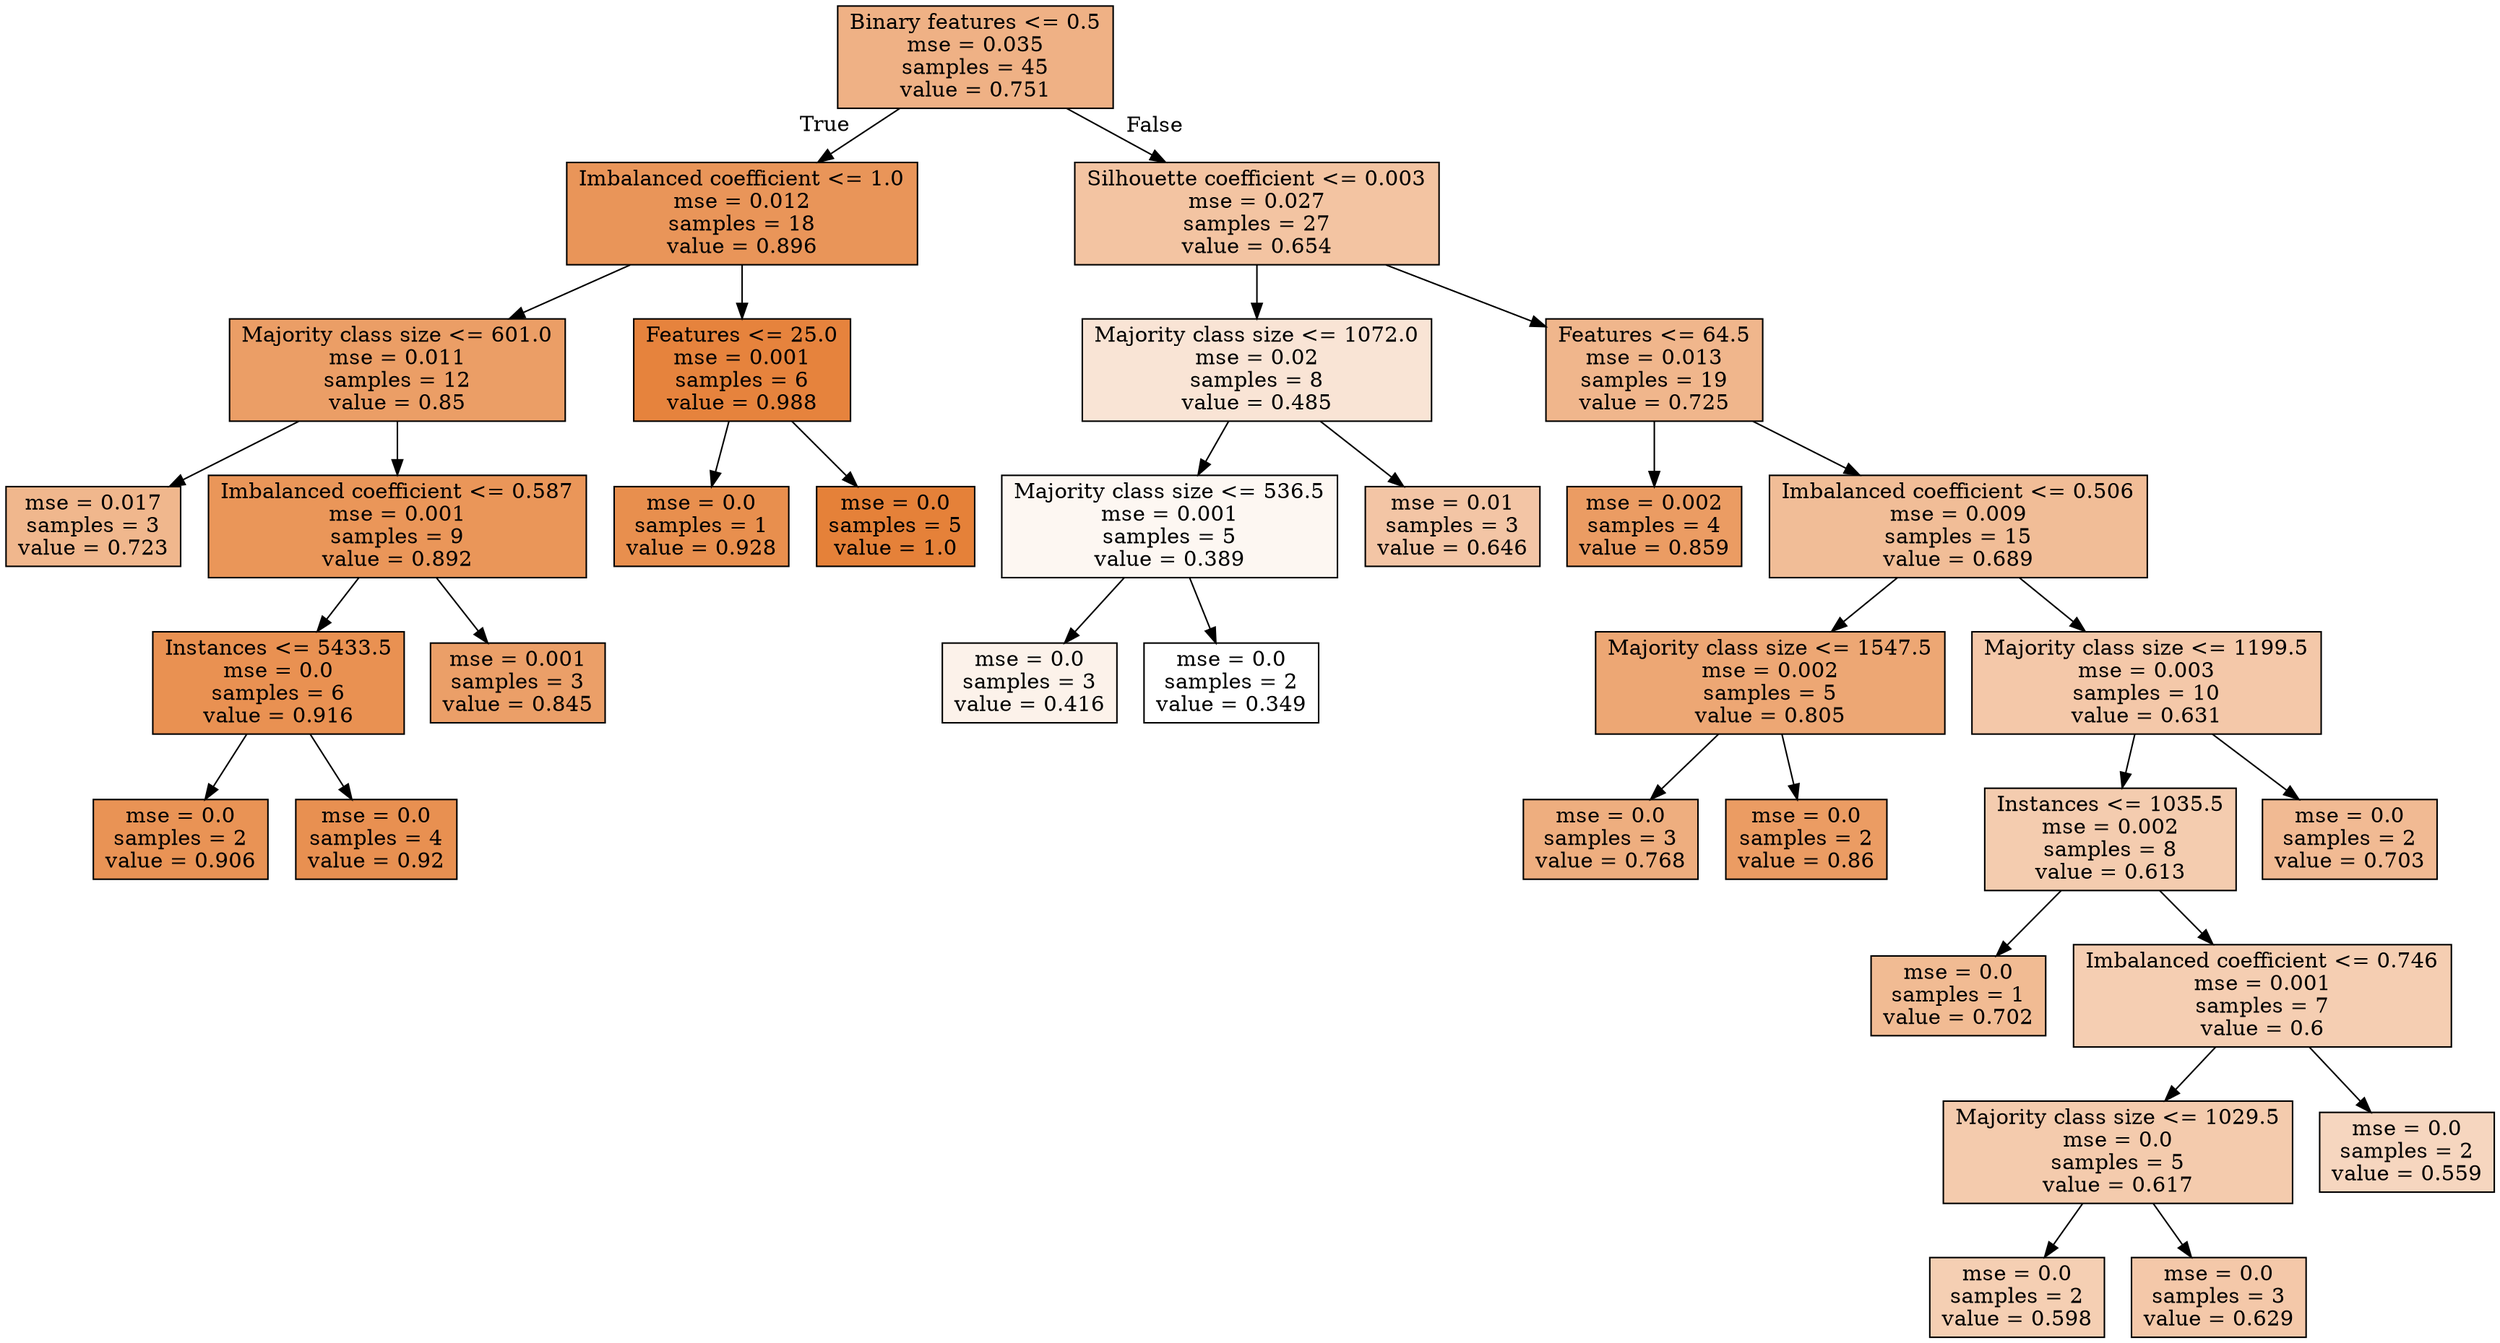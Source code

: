 digraph Tree {
node [shape=box, style="filled", color="black"] ;
0 [label="Binary features <= 0.5\nmse = 0.035\nsamples = 45\nvalue = 0.751", fillcolor="#e581399d"] ;
1 [label="Imbalanced coefficient <= 1.0\nmse = 0.012\nsamples = 18\nvalue = 0.896", fillcolor="#e58139d6"] ;
0 -> 1 [labeldistance=2.5, labelangle=45, headlabel="True"] ;
2 [label="Majority class size <= 601.0\nmse = 0.011\nsamples = 12\nvalue = 0.85", fillcolor="#e58139c4"] ;
1 -> 2 ;
3 [label="mse = 0.017\nsamples = 3\nvalue = 0.723", fillcolor="#e5813992"] ;
2 -> 3 ;
4 [label="Imbalanced coefficient <= 0.587\nmse = 0.001\nsamples = 9\nvalue = 0.892", fillcolor="#e58139d5"] ;
2 -> 4 ;
5 [label="Instances <= 5433.5\nmse = 0.0\nsamples = 6\nvalue = 0.916", fillcolor="#e58139de"] ;
4 -> 5 ;
6 [label="mse = 0.0\nsamples = 2\nvalue = 0.906", fillcolor="#e58139da"] ;
5 -> 6 ;
7 [label="mse = 0.0\nsamples = 4\nvalue = 0.92", fillcolor="#e58139e0"] ;
5 -> 7 ;
8 [label="mse = 0.001\nsamples = 3\nvalue = 0.845", fillcolor="#e58139c2"] ;
4 -> 8 ;
9 [label="Features <= 25.0\nmse = 0.001\nsamples = 6\nvalue = 0.988", fillcolor="#e58139fa"] ;
1 -> 9 ;
10 [label="mse = 0.0\nsamples = 1\nvalue = 0.928", fillcolor="#e58139e3"] ;
9 -> 10 ;
11 [label="mse = 0.0\nsamples = 5\nvalue = 1.0", fillcolor="#e58139ff"] ;
9 -> 11 ;
12 [label="Silhouette coefficient <= 0.003\nmse = 0.027\nsamples = 27\nvalue = 0.654", fillcolor="#e5813977"] ;
0 -> 12 [labeldistance=2.5, labelangle=-45, headlabel="False"] ;
13 [label="Majority class size <= 1072.0\nmse = 0.02\nsamples = 8\nvalue = 0.485", fillcolor="#e5813935"] ;
12 -> 13 ;
14 [label="Majority class size <= 536.5\nmse = 0.001\nsamples = 5\nvalue = 0.389", fillcolor="#e5813910"] ;
13 -> 14 ;
15 [label="mse = 0.0\nsamples = 3\nvalue = 0.416", fillcolor="#e581391a"] ;
14 -> 15 ;
16 [label="mse = 0.0\nsamples = 2\nvalue = 0.349", fillcolor="#e5813900"] ;
14 -> 16 ;
17 [label="mse = 0.01\nsamples = 3\nvalue = 0.646", fillcolor="#e5813974"] ;
13 -> 17 ;
18 [label="Features <= 64.5\nmse = 0.013\nsamples = 19\nvalue = 0.725", fillcolor="#e5813993"] ;
12 -> 18 ;
19 [label="mse = 0.002\nsamples = 4\nvalue = 0.859", fillcolor="#e58139c8"] ;
18 -> 19 ;
20 [label="Imbalanced coefficient <= 0.506\nmse = 0.009\nsamples = 15\nvalue = 0.689", fillcolor="#e5813985"] ;
18 -> 20 ;
21 [label="Majority class size <= 1547.5\nmse = 0.002\nsamples = 5\nvalue = 0.805", fillcolor="#e58139b2"] ;
20 -> 21 ;
22 [label="mse = 0.0\nsamples = 3\nvalue = 0.768", fillcolor="#e58139a4"] ;
21 -> 22 ;
23 [label="mse = 0.0\nsamples = 2\nvalue = 0.86", fillcolor="#e58139c8"] ;
21 -> 23 ;
24 [label="Majority class size <= 1199.5\nmse = 0.003\nsamples = 10\nvalue = 0.631", fillcolor="#e581396e"] ;
20 -> 24 ;
25 [label="Instances <= 1035.5\nmse = 0.002\nsamples = 8\nvalue = 0.613", fillcolor="#e5813967"] ;
24 -> 25 ;
26 [label="mse = 0.0\nsamples = 1\nvalue = 0.702", fillcolor="#e581398a"] ;
25 -> 26 ;
27 [label="Imbalanced coefficient <= 0.746\nmse = 0.001\nsamples = 7\nvalue = 0.6", fillcolor="#e5813962"] ;
25 -> 27 ;
28 [label="Majority class size <= 1029.5\nmse = 0.0\nsamples = 5\nvalue = 0.617", fillcolor="#e5813969"] ;
27 -> 28 ;
29 [label="mse = 0.0\nsamples = 2\nvalue = 0.598", fillcolor="#e5813961"] ;
28 -> 29 ;
30 [label="mse = 0.0\nsamples = 3\nvalue = 0.629", fillcolor="#e581396e"] ;
28 -> 30 ;
31 [label="mse = 0.0\nsamples = 2\nvalue = 0.559", fillcolor="#e5813952"] ;
27 -> 31 ;
32 [label="mse = 0.0\nsamples = 2\nvalue = 0.703", fillcolor="#e581398b"] ;
24 -> 32 ;
}